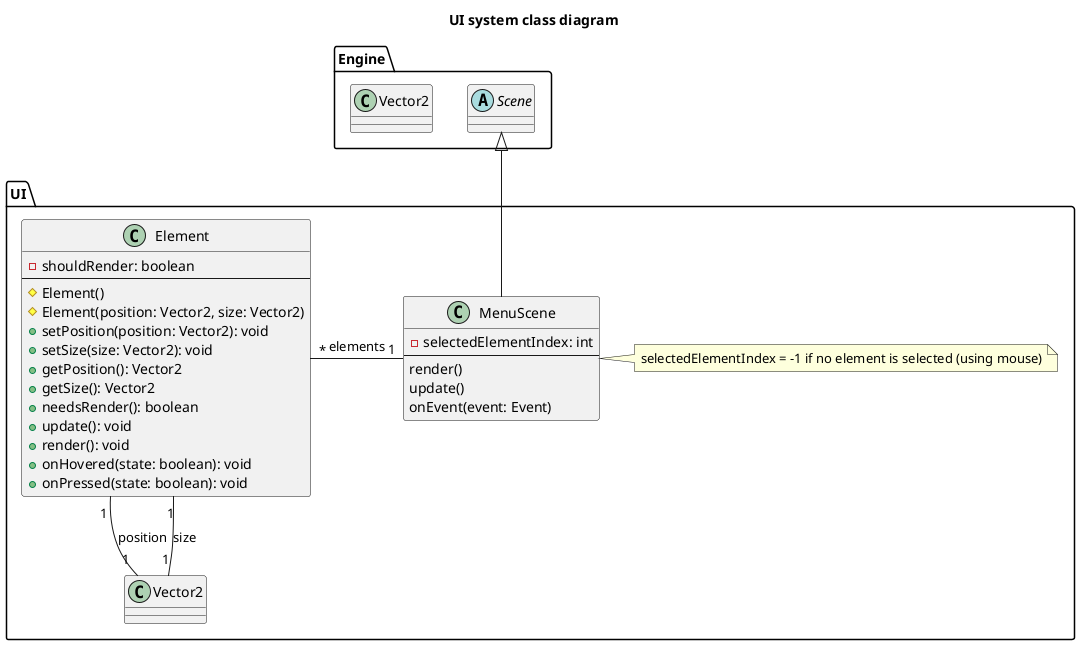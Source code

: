 @startuml
title UI system class diagram

package UI {
    class Element {
        - shouldRender: boolean
        ---
        # Element()
        # Element(position: Vector2, size: Vector2)
        + setPosition(position: Vector2): void
        + setSize(size: Vector2): void
        + getPosition(): Vector2
        + getSize(): Vector2
        + needsRender(): boolean
        + update(): void
        + render(): void
        + onHovered(state: boolean): void
        + onPressed(state: boolean): void
    }
    Element "1" -- "1" Vector2: position
    Element "1" -- "1" Vector2: size

    class MenuScene {
        - selectedElementIndex: int
        ---
        render()
        update()
        onEvent(event: Event)
    }
    note right: selectedElementIndex = -1 if no element is selected (using mouse)
}

package Engine {
    abstract Scene
    class Vector2
}

MenuScene -up-|> Scene
Element "*" -right- "1" MenuScene: elements

@enduml